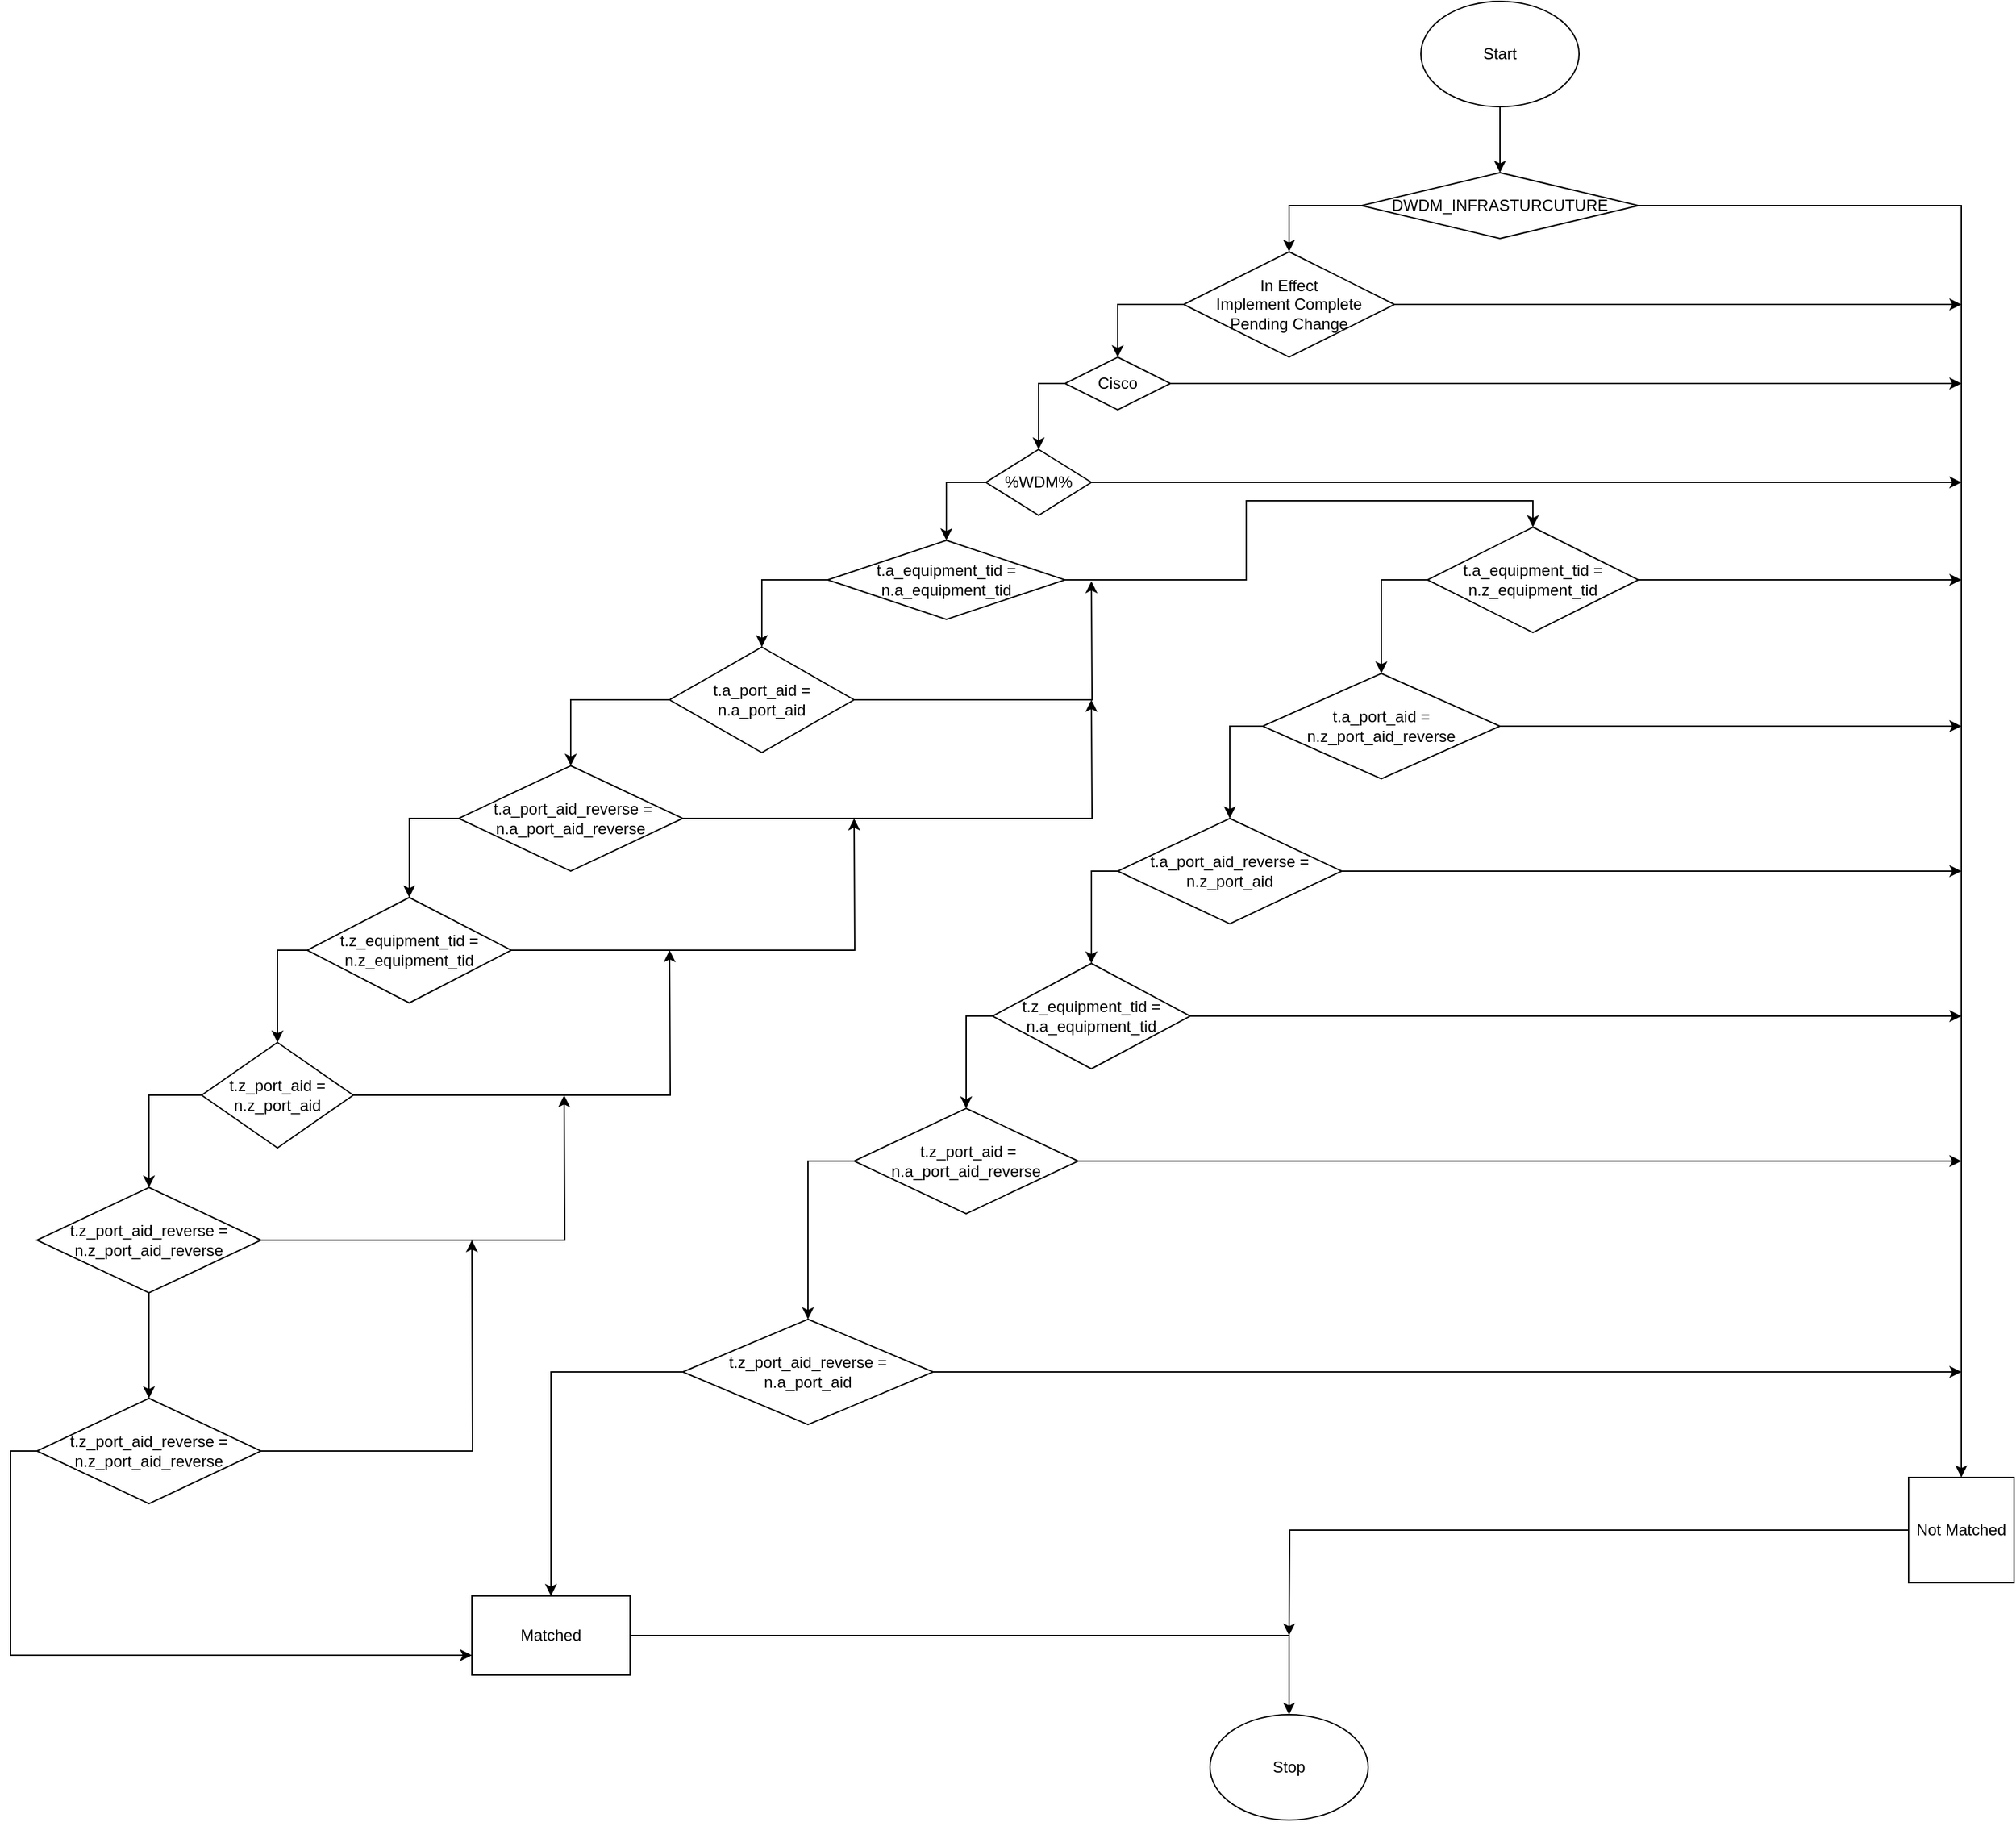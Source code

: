 <mxfile version="10.5.4" type="github"><diagram id="DUQMOTFyxkMPdg3AYdtJ" name="Page-1"><mxGraphModel dx="1906" dy="565" grid="1" gridSize="10" guides="1" tooltips="1" connect="1" arrows="1" fold="1" page="1" pageScale="1" pageWidth="850" pageHeight="1100" math="0" shadow="0"><root><mxCell id="0"/><mxCell id="1" parent="0"/><mxCell id="1-xCHpkXHcn0tBJKe9oS-31" value="" style="edgeStyle=orthogonalEdgeStyle;rounded=0;orthogonalLoop=1;jettySize=auto;html=1;" edge="1" parent="1" source="1-xCHpkXHcn0tBJKe9oS-1" target="1-xCHpkXHcn0tBJKe9oS-30"><mxGeometry relative="1" as="geometry"/></mxCell><mxCell id="1-xCHpkXHcn0tBJKe9oS-1" value="Start&lt;br&gt;" style="ellipse;whiteSpace=wrap;html=1;" vertex="1" parent="1"><mxGeometry x="340" y="120" width="120" height="80" as="geometry"/></mxCell><mxCell id="1-xCHpkXHcn0tBJKe9oS-43" style="edgeStyle=orthogonalEdgeStyle;rounded=0;orthogonalLoop=1;jettySize=auto;html=1;entryX=0.5;entryY=0;entryDx=0;entryDy=0;exitX=0;exitY=0.5;exitDx=0;exitDy=0;" edge="1" parent="1" source="1-xCHpkXHcn0tBJKe9oS-30" target="1-xCHpkXHcn0tBJKe9oS-32"><mxGeometry relative="1" as="geometry"/></mxCell><mxCell id="1-xCHpkXHcn0tBJKe9oS-60" style="edgeStyle=orthogonalEdgeStyle;rounded=0;orthogonalLoop=1;jettySize=auto;html=1;exitX=1;exitY=0.5;exitDx=0;exitDy=0;entryX=0.5;entryY=0;entryDx=0;entryDy=0;" edge="1" parent="1" source="1-xCHpkXHcn0tBJKe9oS-30" target="1-xCHpkXHcn0tBJKe9oS-59"><mxGeometry relative="1" as="geometry"/></mxCell><mxCell id="1-xCHpkXHcn0tBJKe9oS-30" value="DWDM_INFRASTURCUTURE" style="rhombus;whiteSpace=wrap;html=1;" vertex="1" parent="1"><mxGeometry x="295" y="250" width="210" height="50" as="geometry"/></mxCell><mxCell id="1-xCHpkXHcn0tBJKe9oS-44" style="edgeStyle=orthogonalEdgeStyle;rounded=0;orthogonalLoop=1;jettySize=auto;html=1;entryX=0.5;entryY=0;entryDx=0;entryDy=0;" edge="1" parent="1" source="1-xCHpkXHcn0tBJKe9oS-32" target="1-xCHpkXHcn0tBJKe9oS-33"><mxGeometry relative="1" as="geometry"/></mxCell><mxCell id="1-xCHpkXHcn0tBJKe9oS-61" style="edgeStyle=orthogonalEdgeStyle;rounded=0;orthogonalLoop=1;jettySize=auto;html=1;" edge="1" parent="1" source="1-xCHpkXHcn0tBJKe9oS-32"><mxGeometry relative="1" as="geometry"><mxPoint x="750" y="350" as="targetPoint"/></mxGeometry></mxCell><mxCell id="1-xCHpkXHcn0tBJKe9oS-32" value="In Effect&lt;br&gt;Implement Complete&lt;br&gt;Pending Change&lt;br&gt;" style="rhombus;whiteSpace=wrap;html=1;" vertex="1" parent="1"><mxGeometry x="160" y="310" width="160" height="80" as="geometry"/></mxCell><mxCell id="1-xCHpkXHcn0tBJKe9oS-45" style="edgeStyle=orthogonalEdgeStyle;rounded=0;orthogonalLoop=1;jettySize=auto;html=1;entryX=0.5;entryY=0;entryDx=0;entryDy=0;exitX=0;exitY=0.5;exitDx=0;exitDy=0;" edge="1" parent="1" source="1-xCHpkXHcn0tBJKe9oS-33" target="1-xCHpkXHcn0tBJKe9oS-34"><mxGeometry relative="1" as="geometry"/></mxCell><mxCell id="1-xCHpkXHcn0tBJKe9oS-62" style="edgeStyle=orthogonalEdgeStyle;rounded=0;orthogonalLoop=1;jettySize=auto;html=1;" edge="1" parent="1" source="1-xCHpkXHcn0tBJKe9oS-33"><mxGeometry relative="1" as="geometry"><mxPoint x="750" y="410" as="targetPoint"/></mxGeometry></mxCell><mxCell id="1-xCHpkXHcn0tBJKe9oS-33" value="Cisco" style="rhombus;whiteSpace=wrap;html=1;" vertex="1" parent="1"><mxGeometry x="70" y="390" width="80" height="40" as="geometry"/></mxCell><mxCell id="1-xCHpkXHcn0tBJKe9oS-46" style="edgeStyle=orthogonalEdgeStyle;rounded=0;orthogonalLoop=1;jettySize=auto;html=1;entryX=0.5;entryY=0;entryDx=0;entryDy=0;exitX=0;exitY=0.5;exitDx=0;exitDy=0;" edge="1" parent="1" source="1-xCHpkXHcn0tBJKe9oS-34" target="1-xCHpkXHcn0tBJKe9oS-35"><mxGeometry relative="1" as="geometry"/></mxCell><mxCell id="1-xCHpkXHcn0tBJKe9oS-64" style="edgeStyle=orthogonalEdgeStyle;rounded=0;orthogonalLoop=1;jettySize=auto;html=1;" edge="1" parent="1" source="1-xCHpkXHcn0tBJKe9oS-34"><mxGeometry relative="1" as="geometry"><mxPoint x="750" y="485" as="targetPoint"/></mxGeometry></mxCell><mxCell id="1-xCHpkXHcn0tBJKe9oS-34" value="%WDM%" style="rhombus;whiteSpace=wrap;html=1;" vertex="1" parent="1"><mxGeometry x="10" y="460" width="80" height="50" as="geometry"/></mxCell><mxCell id="1-xCHpkXHcn0tBJKe9oS-47" style="edgeStyle=orthogonalEdgeStyle;rounded=0;orthogonalLoop=1;jettySize=auto;html=1;entryX=0.5;entryY=0;entryDx=0;entryDy=0;exitX=0;exitY=0.5;exitDx=0;exitDy=0;" edge="1" parent="1" source="1-xCHpkXHcn0tBJKe9oS-35" target="1-xCHpkXHcn0tBJKe9oS-37"><mxGeometry relative="1" as="geometry"/></mxCell><mxCell id="1-xCHpkXHcn0tBJKe9oS-78" style="edgeStyle=orthogonalEdgeStyle;rounded=0;orthogonalLoop=1;jettySize=auto;html=1;entryX=0.5;entryY=0;entryDx=0;entryDy=0;" edge="1" parent="1" source="1-xCHpkXHcn0tBJKe9oS-35" target="1-xCHpkXHcn0tBJKe9oS-65"><mxGeometry relative="1" as="geometry"/></mxCell><mxCell id="1-xCHpkXHcn0tBJKe9oS-35" value="t.a_equipment_tid = n.a_equipment_tid" style="rhombus;whiteSpace=wrap;html=1;" vertex="1" parent="1"><mxGeometry x="-110" y="529" width="180" height="60" as="geometry"/></mxCell><mxCell id="1-xCHpkXHcn0tBJKe9oS-48" style="edgeStyle=orthogonalEdgeStyle;rounded=0;orthogonalLoop=1;jettySize=auto;html=1;entryX=0.5;entryY=0;entryDx=0;entryDy=0;exitX=0;exitY=0.5;exitDx=0;exitDy=0;" edge="1" parent="1" source="1-xCHpkXHcn0tBJKe9oS-37" target="1-xCHpkXHcn0tBJKe9oS-38"><mxGeometry relative="1" as="geometry"/></mxCell><mxCell id="1-xCHpkXHcn0tBJKe9oS-86" style="edgeStyle=orthogonalEdgeStyle;rounded=0;orthogonalLoop=1;jettySize=auto;html=1;" edge="1" parent="1" source="1-xCHpkXHcn0tBJKe9oS-37"><mxGeometry relative="1" as="geometry"><mxPoint x="90" y="560" as="targetPoint"/></mxGeometry></mxCell><mxCell id="1-xCHpkXHcn0tBJKe9oS-37" value="t.a_port_aid = n.a_port_aid" style="rhombus;whiteSpace=wrap;html=1;" vertex="1" parent="1"><mxGeometry x="-230" y="610" width="140" height="80" as="geometry"/></mxCell><mxCell id="1-xCHpkXHcn0tBJKe9oS-49" style="edgeStyle=orthogonalEdgeStyle;rounded=0;orthogonalLoop=1;jettySize=auto;html=1;entryX=0.5;entryY=0;entryDx=0;entryDy=0;exitX=0;exitY=0.5;exitDx=0;exitDy=0;" edge="1" parent="1" source="1-xCHpkXHcn0tBJKe9oS-38" target="1-xCHpkXHcn0tBJKe9oS-39"><mxGeometry relative="1" as="geometry"/></mxCell><mxCell id="1-xCHpkXHcn0tBJKe9oS-87" style="edgeStyle=orthogonalEdgeStyle;rounded=0;orthogonalLoop=1;jettySize=auto;html=1;" edge="1" parent="1" source="1-xCHpkXHcn0tBJKe9oS-38"><mxGeometry relative="1" as="geometry"><mxPoint x="90" y="650" as="targetPoint"/></mxGeometry></mxCell><mxCell id="1-xCHpkXHcn0tBJKe9oS-38" value="&amp;nbsp;t.a_port_aid_reverse = n.a_port_aid_reverse" style="rhombus;whiteSpace=wrap;html=1;" vertex="1" parent="1"><mxGeometry x="-390" y="700" width="170" height="80" as="geometry"/></mxCell><mxCell id="1-xCHpkXHcn0tBJKe9oS-50" style="edgeStyle=orthogonalEdgeStyle;rounded=0;orthogonalLoop=1;jettySize=auto;html=1;entryX=0.5;entryY=0;entryDx=0;entryDy=0;exitX=0;exitY=0.5;exitDx=0;exitDy=0;" edge="1" parent="1" source="1-xCHpkXHcn0tBJKe9oS-39" target="1-xCHpkXHcn0tBJKe9oS-41"><mxGeometry relative="1" as="geometry"/></mxCell><mxCell id="1-xCHpkXHcn0tBJKe9oS-88" style="edgeStyle=orthogonalEdgeStyle;rounded=0;orthogonalLoop=1;jettySize=auto;html=1;" edge="1" parent="1" source="1-xCHpkXHcn0tBJKe9oS-39"><mxGeometry relative="1" as="geometry"><mxPoint x="-90" y="740" as="targetPoint"/></mxGeometry></mxCell><mxCell id="1-xCHpkXHcn0tBJKe9oS-39" value="t.z_equipment_tid = n.z_equipment_tid" style="rhombus;whiteSpace=wrap;html=1;" vertex="1" parent="1"><mxGeometry x="-505" y="800" width="155" height="80" as="geometry"/></mxCell><mxCell id="1-xCHpkXHcn0tBJKe9oS-52" style="edgeStyle=orthogonalEdgeStyle;rounded=0;orthogonalLoop=1;jettySize=auto;html=1;entryX=0.5;entryY=0;entryDx=0;entryDy=0;exitX=0;exitY=0.5;exitDx=0;exitDy=0;" edge="1" parent="1" source="1-xCHpkXHcn0tBJKe9oS-41" target="1-xCHpkXHcn0tBJKe9oS-42"><mxGeometry relative="1" as="geometry"/></mxCell><mxCell id="1-xCHpkXHcn0tBJKe9oS-89" style="edgeStyle=orthogonalEdgeStyle;rounded=0;orthogonalLoop=1;jettySize=auto;html=1;" edge="1" parent="1" source="1-xCHpkXHcn0tBJKe9oS-41"><mxGeometry relative="1" as="geometry"><mxPoint x="-230" y="840" as="targetPoint"/></mxGeometry></mxCell><mxCell id="1-xCHpkXHcn0tBJKe9oS-41" value="t.z_port_aid = n.z_port_aid" style="rhombus;whiteSpace=wrap;html=1;" vertex="1" parent="1"><mxGeometry x="-585" y="910" width="115" height="80" as="geometry"/></mxCell><mxCell id="1-xCHpkXHcn0tBJKe9oS-56" value="" style="edgeStyle=orthogonalEdgeStyle;rounded=0;orthogonalLoop=1;jettySize=auto;html=1;" edge="1" parent="1" source="1-xCHpkXHcn0tBJKe9oS-42" target="1-xCHpkXHcn0tBJKe9oS-55"><mxGeometry relative="1" as="geometry"/></mxCell><mxCell id="1-xCHpkXHcn0tBJKe9oS-90" style="edgeStyle=orthogonalEdgeStyle;rounded=0;orthogonalLoop=1;jettySize=auto;html=1;" edge="1" parent="1" source="1-xCHpkXHcn0tBJKe9oS-42"><mxGeometry relative="1" as="geometry"><mxPoint x="-310" y="950" as="targetPoint"/></mxGeometry></mxCell><mxCell id="1-xCHpkXHcn0tBJKe9oS-42" value="t.z_port_aid_reverse = n.z_port_aid_reverse" style="rhombus;whiteSpace=wrap;html=1;" vertex="1" parent="1"><mxGeometry x="-710" y="1020" width="170" height="80" as="geometry"/></mxCell><mxCell id="1-xCHpkXHcn0tBJKe9oS-84" style="edgeStyle=orthogonalEdgeStyle;rounded=0;orthogonalLoop=1;jettySize=auto;html=1;entryX=0;entryY=0.75;entryDx=0;entryDy=0;exitX=0;exitY=0.5;exitDx=0;exitDy=0;" edge="1" parent="1" source="1-xCHpkXHcn0tBJKe9oS-55" target="1-xCHpkXHcn0tBJKe9oS-53"><mxGeometry relative="1" as="geometry"/></mxCell><mxCell id="1-xCHpkXHcn0tBJKe9oS-91" style="edgeStyle=orthogonalEdgeStyle;rounded=0;orthogonalLoop=1;jettySize=auto;html=1;" edge="1" parent="1" source="1-xCHpkXHcn0tBJKe9oS-55"><mxGeometry relative="1" as="geometry"><mxPoint x="-380" y="1060" as="targetPoint"/></mxGeometry></mxCell><mxCell id="1-xCHpkXHcn0tBJKe9oS-55" value="t.z_port_aid_reverse = n.z_port_aid_reverse" style="rhombus;whiteSpace=wrap;html=1;" vertex="1" parent="1"><mxGeometry x="-710" y="1180" width="170" height="80" as="geometry"/></mxCell><mxCell id="1-xCHpkXHcn0tBJKe9oS-99" style="edgeStyle=orthogonalEdgeStyle;rounded=0;orthogonalLoop=1;jettySize=auto;html=1;" edge="1" parent="1" source="1-xCHpkXHcn0tBJKe9oS-53" target="1-xCHpkXHcn0tBJKe9oS-98"><mxGeometry relative="1" as="geometry"/></mxCell><mxCell id="1-xCHpkXHcn0tBJKe9oS-53" value="Matched" style="rounded=0;whiteSpace=wrap;html=1;" vertex="1" parent="1"><mxGeometry x="-380" y="1330" width="120" height="60" as="geometry"/></mxCell><mxCell id="1-xCHpkXHcn0tBJKe9oS-100" style="edgeStyle=orthogonalEdgeStyle;rounded=0;orthogonalLoop=1;jettySize=auto;html=1;" edge="1" parent="1" source="1-xCHpkXHcn0tBJKe9oS-59"><mxGeometry relative="1" as="geometry"><mxPoint x="240" y="1360" as="targetPoint"/></mxGeometry></mxCell><mxCell id="1-xCHpkXHcn0tBJKe9oS-59" value="Not Matched" style="whiteSpace=wrap;html=1;aspect=fixed;" vertex="1" parent="1"><mxGeometry x="710" y="1240" width="80" height="80" as="geometry"/></mxCell><mxCell id="1-xCHpkXHcn0tBJKe9oS-79" style="edgeStyle=orthogonalEdgeStyle;rounded=0;orthogonalLoop=1;jettySize=auto;html=1;entryX=0.5;entryY=0;entryDx=0;entryDy=0;exitX=0;exitY=0.5;exitDx=0;exitDy=0;" edge="1" parent="1" source="1-xCHpkXHcn0tBJKe9oS-65" target="1-xCHpkXHcn0tBJKe9oS-66"><mxGeometry relative="1" as="geometry"/></mxCell><mxCell id="1-xCHpkXHcn0tBJKe9oS-92" style="edgeStyle=orthogonalEdgeStyle;rounded=0;orthogonalLoop=1;jettySize=auto;html=1;" edge="1" parent="1" source="1-xCHpkXHcn0tBJKe9oS-65"><mxGeometry relative="1" as="geometry"><mxPoint x="750" y="559" as="targetPoint"/></mxGeometry></mxCell><mxCell id="1-xCHpkXHcn0tBJKe9oS-65" value="t.a_equipment_tid = n.z_equipment_tid" style="rhombus;whiteSpace=wrap;html=1;" vertex="1" parent="1"><mxGeometry x="345" y="519" width="160" height="80" as="geometry"/></mxCell><mxCell id="1-xCHpkXHcn0tBJKe9oS-80" style="edgeStyle=orthogonalEdgeStyle;rounded=0;orthogonalLoop=1;jettySize=auto;html=1;entryX=0.5;entryY=0;entryDx=0;entryDy=0;exitX=0;exitY=0.5;exitDx=0;exitDy=0;" edge="1" parent="1" source="1-xCHpkXHcn0tBJKe9oS-66" target="1-xCHpkXHcn0tBJKe9oS-67"><mxGeometry relative="1" as="geometry"/></mxCell><mxCell id="1-xCHpkXHcn0tBJKe9oS-93" style="edgeStyle=orthogonalEdgeStyle;rounded=0;orthogonalLoop=1;jettySize=auto;html=1;" edge="1" parent="1" source="1-xCHpkXHcn0tBJKe9oS-66"><mxGeometry relative="1" as="geometry"><mxPoint x="750" y="670" as="targetPoint"/></mxGeometry></mxCell><mxCell id="1-xCHpkXHcn0tBJKe9oS-66" value="t.a_port_aid = n.z_port_aid_reverse" style="rhombus;whiteSpace=wrap;html=1;" vertex="1" parent="1"><mxGeometry x="220" y="630" width="180" height="80" as="geometry"/></mxCell><mxCell id="1-xCHpkXHcn0tBJKe9oS-81" style="edgeStyle=orthogonalEdgeStyle;rounded=0;orthogonalLoop=1;jettySize=auto;html=1;entryX=0.5;entryY=0;entryDx=0;entryDy=0;exitX=0;exitY=0.5;exitDx=0;exitDy=0;" edge="1" parent="1" source="1-xCHpkXHcn0tBJKe9oS-67" target="1-xCHpkXHcn0tBJKe9oS-68"><mxGeometry relative="1" as="geometry"/></mxCell><mxCell id="1-xCHpkXHcn0tBJKe9oS-94" style="edgeStyle=orthogonalEdgeStyle;rounded=0;orthogonalLoop=1;jettySize=auto;html=1;" edge="1" parent="1" source="1-xCHpkXHcn0tBJKe9oS-67"><mxGeometry relative="1" as="geometry"><mxPoint x="750" y="780" as="targetPoint"/></mxGeometry></mxCell><mxCell id="1-xCHpkXHcn0tBJKe9oS-67" value="t.a_port_aid_reverse = n.z_port_aid" style="rhombus;whiteSpace=wrap;html=1;" vertex="1" parent="1"><mxGeometry x="110" y="740" width="170" height="80" as="geometry"/></mxCell><mxCell id="1-xCHpkXHcn0tBJKe9oS-82" style="edgeStyle=orthogonalEdgeStyle;rounded=0;orthogonalLoop=1;jettySize=auto;html=1;entryX=0.5;entryY=0;entryDx=0;entryDy=0;exitX=0;exitY=0.5;exitDx=0;exitDy=0;" edge="1" parent="1" source="1-xCHpkXHcn0tBJKe9oS-68" target="1-xCHpkXHcn0tBJKe9oS-70"><mxGeometry relative="1" as="geometry"/></mxCell><mxCell id="1-xCHpkXHcn0tBJKe9oS-95" style="edgeStyle=orthogonalEdgeStyle;rounded=0;orthogonalLoop=1;jettySize=auto;html=1;" edge="1" parent="1" source="1-xCHpkXHcn0tBJKe9oS-68"><mxGeometry relative="1" as="geometry"><mxPoint x="750" y="890" as="targetPoint"/></mxGeometry></mxCell><mxCell id="1-xCHpkXHcn0tBJKe9oS-68" value="t.z_equipment_tid = n.a_equipment_tid" style="rhombus;whiteSpace=wrap;html=1;" vertex="1" parent="1"><mxGeometry x="15" y="850" width="150" height="80" as="geometry"/></mxCell><mxCell id="1-xCHpkXHcn0tBJKe9oS-83" style="edgeStyle=orthogonalEdgeStyle;rounded=0;orthogonalLoop=1;jettySize=auto;html=1;entryX=0.5;entryY=0;entryDx=0;entryDy=0;exitX=0;exitY=0.5;exitDx=0;exitDy=0;" edge="1" parent="1" source="1-xCHpkXHcn0tBJKe9oS-70" target="1-xCHpkXHcn0tBJKe9oS-72"><mxGeometry relative="1" as="geometry"/></mxCell><mxCell id="1-xCHpkXHcn0tBJKe9oS-96" style="edgeStyle=orthogonalEdgeStyle;rounded=0;orthogonalLoop=1;jettySize=auto;html=1;" edge="1" parent="1" source="1-xCHpkXHcn0tBJKe9oS-70"><mxGeometry relative="1" as="geometry"><mxPoint x="750" y="1000" as="targetPoint"/></mxGeometry></mxCell><mxCell id="1-xCHpkXHcn0tBJKe9oS-70" value="&amp;nbsp;t.z_port_aid = n.a_port_aid_reverse" style="rhombus;whiteSpace=wrap;html=1;" vertex="1" parent="1"><mxGeometry x="-90" y="960" width="170" height="80" as="geometry"/></mxCell><mxCell id="1-xCHpkXHcn0tBJKe9oS-85" style="edgeStyle=orthogonalEdgeStyle;rounded=0;orthogonalLoop=1;jettySize=auto;html=1;entryX=0.5;entryY=0;entryDx=0;entryDy=0;" edge="1" parent="1" source="1-xCHpkXHcn0tBJKe9oS-72" target="1-xCHpkXHcn0tBJKe9oS-53"><mxGeometry relative="1" as="geometry"/></mxCell><mxCell id="1-xCHpkXHcn0tBJKe9oS-97" style="edgeStyle=orthogonalEdgeStyle;rounded=0;orthogonalLoop=1;jettySize=auto;html=1;" edge="1" parent="1" source="1-xCHpkXHcn0tBJKe9oS-72"><mxGeometry relative="1" as="geometry"><mxPoint x="750" y="1160" as="targetPoint"/></mxGeometry></mxCell><mxCell id="1-xCHpkXHcn0tBJKe9oS-72" value="t.z_port_aid_reverse = n.a_port_aid" style="rhombus;whiteSpace=wrap;html=1;" vertex="1" parent="1"><mxGeometry x="-220" y="1120" width="190" height="80" as="geometry"/></mxCell><mxCell id="1-xCHpkXHcn0tBJKe9oS-98" value="Stop" style="ellipse;whiteSpace=wrap;html=1;" vertex="1" parent="1"><mxGeometry x="180" y="1420" width="120" height="80" as="geometry"/></mxCell></root></mxGraphModel></diagram></mxfile>